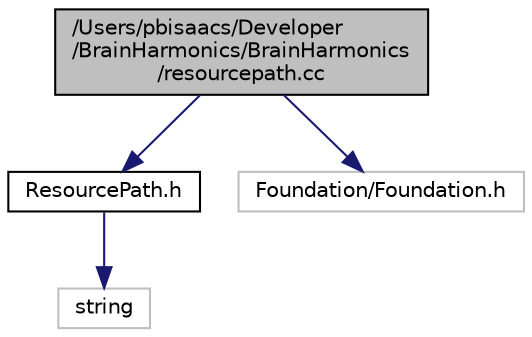 digraph "/Users/pbisaacs/Developer/BrainHarmonics/BrainHarmonics/resourcepath.cc"
{
  edge [fontname="Helvetica",fontsize="10",labelfontname="Helvetica",labelfontsize="10"];
  node [fontname="Helvetica",fontsize="10",shape=record];
  Node1 [label="/Users/pbisaacs/Developer\l/BrainHarmonics/BrainHarmonics\l/resourcepath.cc",height=0.2,width=0.4,color="black", fillcolor="grey75", style="filled", fontcolor="black"];
  Node1 -> Node2 [color="midnightblue",fontsize="10",style="solid",fontname="Helvetica"];
  Node2 [label="ResourcePath.h",height=0.2,width=0.4,color="black", fillcolor="white", style="filled",URL="$resourcepath_8h.html"];
  Node2 -> Node3 [color="midnightblue",fontsize="10",style="solid",fontname="Helvetica"];
  Node3 [label="string",height=0.2,width=0.4,color="grey75", fillcolor="white", style="filled"];
  Node1 -> Node4 [color="midnightblue",fontsize="10",style="solid",fontname="Helvetica"];
  Node4 [label="Foundation/Foundation.h",height=0.2,width=0.4,color="grey75", fillcolor="white", style="filled"];
}
